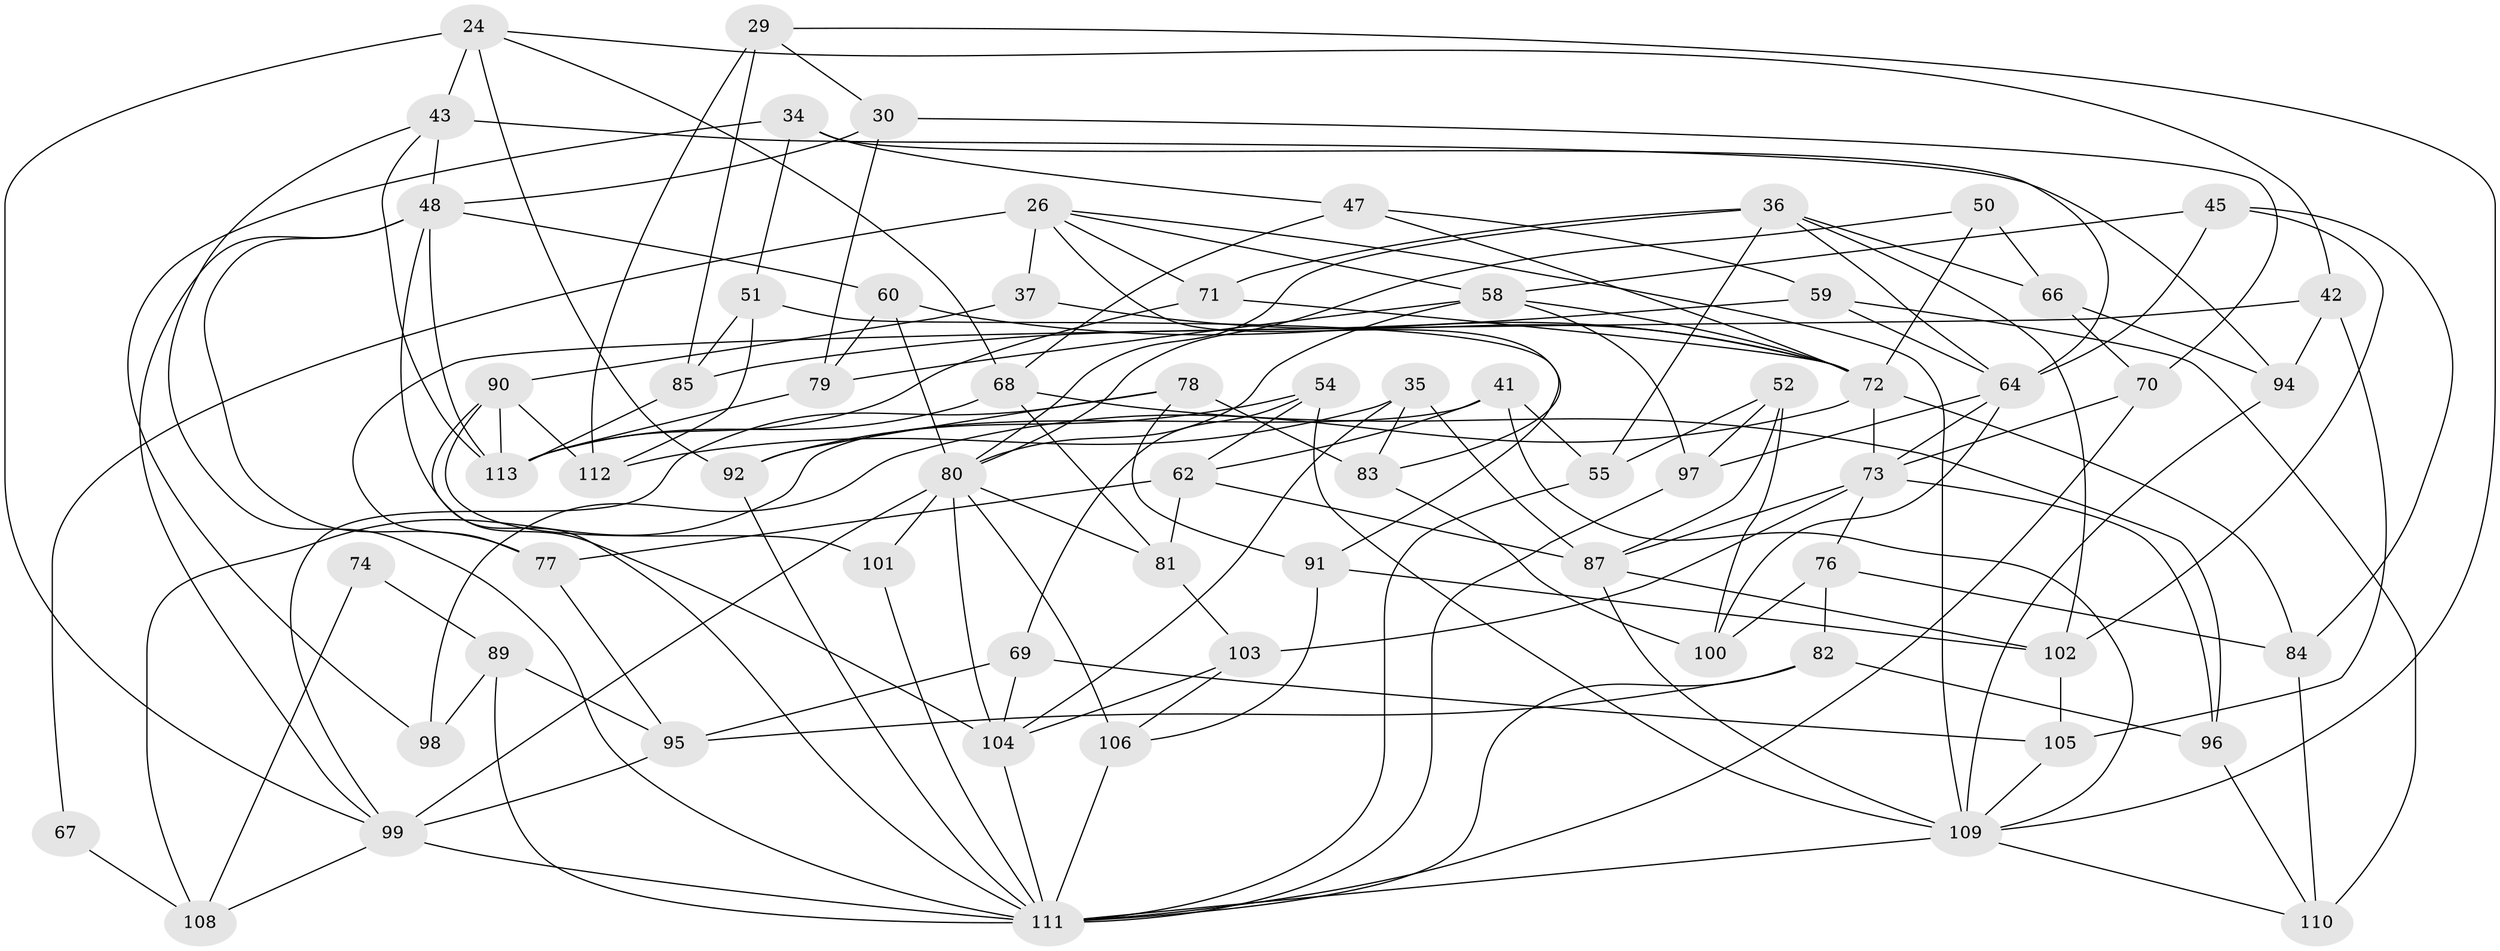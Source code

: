 // original degree distribution, {4: 1.0}
// Generated by graph-tools (version 1.1) at 2025/03/03/04/25 22:03:05]
// undirected, 67 vertices, 158 edges
graph export_dot {
graph [start="1"]
  node [color=gray90,style=filled];
  24 [super="+21"];
  26 [super="+4+18"];
  29;
  30;
  34;
  35;
  36 [super="+28"];
  37;
  41;
  42;
  43 [super="+32"];
  45;
  47;
  48 [super="+10+38+11"];
  50;
  51;
  52;
  54;
  55;
  58 [super="+39"];
  59;
  60;
  62 [super="+49"];
  64 [super="+3+6"];
  66;
  67;
  68 [super="+61"];
  69;
  70;
  71;
  72 [super="+56+57"];
  73 [super="+9+25"];
  74;
  76;
  77;
  78;
  79;
  80 [super="+13+46"];
  81;
  82;
  83;
  84;
  85;
  87 [super="+17"];
  89 [super="+75"];
  90 [super="+31"];
  91;
  92;
  94;
  95 [super="+86"];
  96;
  97;
  98;
  99 [super="+16"];
  100;
  101;
  102 [super="+93"];
  103;
  104 [super="+53"];
  105;
  106;
  108 [super="+22"];
  109 [super="+40"];
  110;
  111 [super="+88"];
  112;
  113 [super="+107+65"];
  24 -- 99;
  24 -- 42;
  24 -- 43 [weight=2];
  24 -- 68;
  24 -- 92;
  26 -- 83;
  26 -- 67 [weight=2];
  26 -- 37 [weight=2];
  26 -- 71;
  26 -- 109;
  26 -- 58;
  29 -- 112;
  29 -- 85;
  29 -- 30;
  29 -- 109;
  30 -- 79;
  30 -- 70;
  30 -- 48;
  34 -- 51;
  34 -- 47;
  34 -- 98;
  34 -- 64;
  35 -- 112;
  35 -- 104;
  35 -- 83;
  35 -- 87;
  36 -- 66;
  36 -- 71;
  36 -- 80;
  36 -- 64;
  36 -- 102;
  36 -- 55;
  37 -- 90;
  37 -- 72;
  41 -- 62;
  41 -- 55;
  41 -- 108;
  41 -- 109;
  42 -- 77;
  42 -- 94;
  42 -- 105;
  43 -- 94;
  43 -- 48;
  43 -- 113;
  43 -- 111;
  45 -- 102;
  45 -- 84;
  45 -- 64;
  45 -- 58;
  47 -- 72;
  47 -- 59;
  47 -- 68;
  48 -- 60;
  48 -- 113 [weight=3];
  48 -- 99;
  48 -- 104 [weight=2];
  48 -- 77;
  50 -- 66;
  50 -- 72 [weight=2];
  50 -- 80;
  51 -- 112;
  51 -- 85;
  51 -- 91;
  52 -- 55;
  52 -- 97;
  52 -- 100;
  52 -- 87;
  54 -- 92;
  54 -- 109;
  54 -- 69;
  54 -- 62;
  55 -- 111;
  58 -- 80 [weight=2];
  58 -- 72 [weight=2];
  58 -- 97;
  58 -- 79;
  59 -- 110;
  59 -- 85;
  59 -- 64;
  60 -- 79;
  60 -- 80;
  60 -- 72;
  62 -- 77;
  62 -- 87 [weight=2];
  62 -- 81;
  64 -- 100;
  64 -- 73 [weight=2];
  64 -- 97;
  66 -- 94;
  66 -- 70;
  67 -- 108 [weight=2];
  68 -- 96;
  68 -- 113 [weight=2];
  68 -- 81;
  69 -- 105;
  69 -- 95;
  69 -- 104;
  70 -- 111;
  70 -- 73;
  71 -- 113;
  71 -- 72;
  72 -- 98 [weight=2];
  72 -- 73;
  72 -- 84;
  73 -- 103;
  73 -- 96;
  73 -- 76;
  73 -- 87;
  74 -- 89 [weight=2];
  74 -- 108 [weight=2];
  76 -- 84;
  76 -- 100;
  76 -- 82;
  77 -- 95;
  78 -- 92;
  78 -- 83;
  78 -- 91;
  78 -- 99;
  79 -- 113;
  80 -- 106;
  80 -- 99 [weight=2];
  80 -- 101;
  80 -- 81;
  80 -- 104 [weight=2];
  81 -- 103;
  82 -- 96;
  82 -- 95;
  82 -- 111;
  83 -- 100;
  84 -- 110;
  85 -- 113;
  87 -- 102 [weight=2];
  87 -- 109;
  89 -- 98;
  89 -- 95 [weight=2];
  89 -- 111;
  90 -- 101 [weight=2];
  90 -- 112;
  90 -- 111;
  90 -- 113;
  91 -- 102;
  91 -- 106;
  92 -- 111;
  94 -- 109;
  95 -- 99;
  96 -- 110;
  97 -- 111;
  99 -- 108;
  99 -- 111;
  101 -- 111;
  102 -- 105;
  103 -- 104;
  103 -- 106;
  104 -- 111;
  105 -- 109;
  106 -- 111;
  109 -- 111 [weight=2];
  109 -- 110;
}
